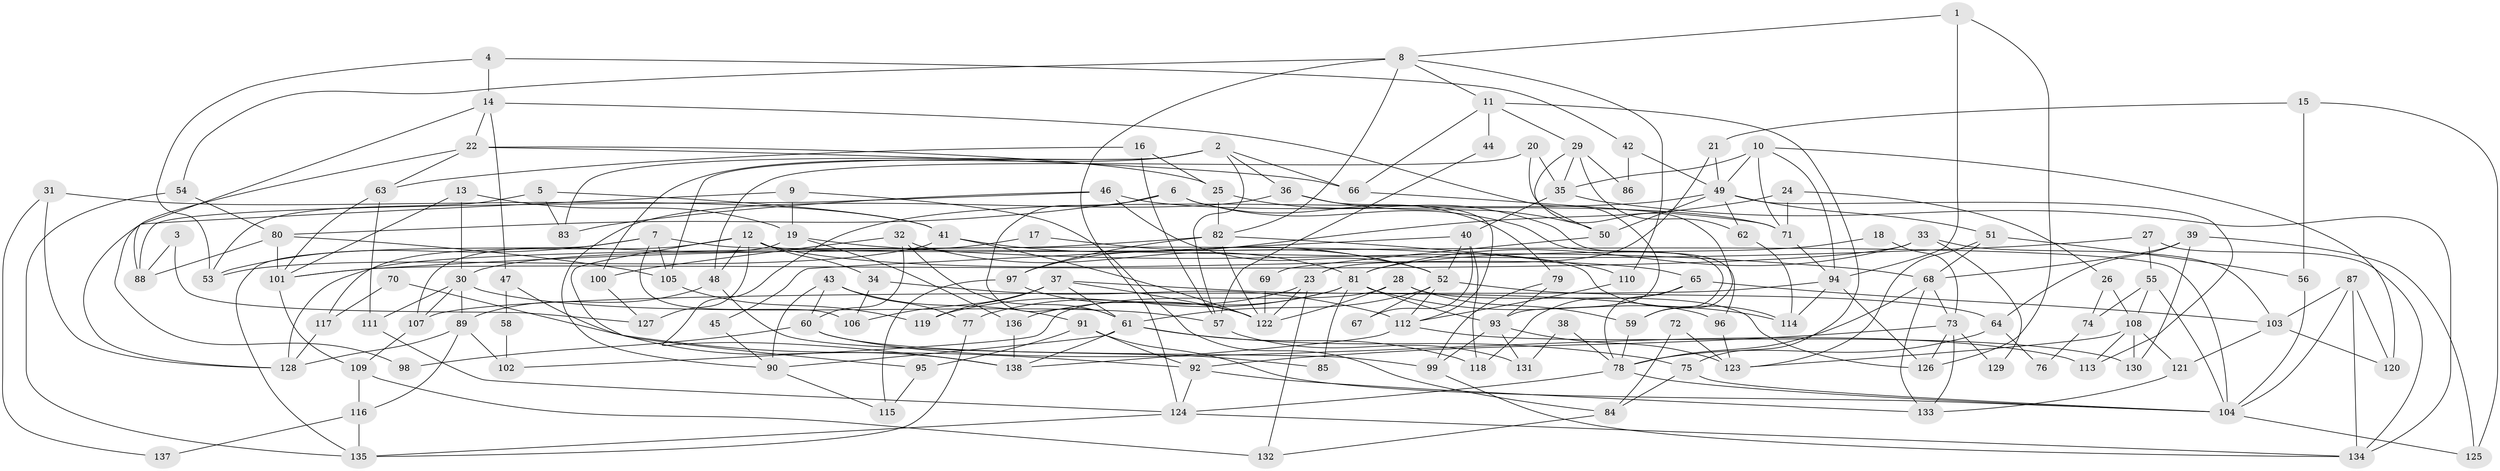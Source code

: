 // coarse degree distribution, {10: 0.03636363636363636, 15: 0.01818181818181818, 3: 0.12727272727272726, 20: 0.01818181818181818, 5: 0.2, 9: 0.07272727272727272, 8: 0.09090909090909091, 13: 0.01818181818181818, 4: 0.14545454545454545, 7: 0.05454545454545454, 6: 0.07272727272727272, 16: 0.01818181818181818, 14: 0.01818181818181818, 2: 0.07272727272727272, 11: 0.01818181818181818, 12: 0.01818181818181818}
// Generated by graph-tools (version 1.1) at 2025/18/03/04/25 18:18:30]
// undirected, 138 vertices, 276 edges
graph export_dot {
graph [start="1"]
  node [color=gray90,style=filled];
  1;
  2;
  3;
  4;
  5;
  6;
  7;
  8;
  9;
  10;
  11;
  12;
  13;
  14;
  15;
  16;
  17;
  18;
  19;
  20;
  21;
  22;
  23;
  24;
  25;
  26;
  27;
  28;
  29;
  30;
  31;
  32;
  33;
  34;
  35;
  36;
  37;
  38;
  39;
  40;
  41;
  42;
  43;
  44;
  45;
  46;
  47;
  48;
  49;
  50;
  51;
  52;
  53;
  54;
  55;
  56;
  57;
  58;
  59;
  60;
  61;
  62;
  63;
  64;
  65;
  66;
  67;
  68;
  69;
  70;
  71;
  72;
  73;
  74;
  75;
  76;
  77;
  78;
  79;
  80;
  81;
  82;
  83;
  84;
  85;
  86;
  87;
  88;
  89;
  90;
  91;
  92;
  93;
  94;
  95;
  96;
  97;
  98;
  99;
  100;
  101;
  102;
  103;
  104;
  105;
  106;
  107;
  108;
  109;
  110;
  111;
  112;
  113;
  114;
  115;
  116;
  117;
  118;
  119;
  120;
  121;
  122;
  123;
  124;
  125;
  126;
  127;
  128;
  129;
  130;
  131;
  132;
  133;
  134;
  135;
  136;
  137;
  138;
  1 -- 8;
  1 -- 94;
  1 -- 126;
  2 -- 36;
  2 -- 66;
  2 -- 57;
  2 -- 83;
  2 -- 100;
  2 -- 105;
  3 -- 127;
  3 -- 88;
  4 -- 14;
  4 -- 53;
  4 -- 42;
  5 -- 53;
  5 -- 83;
  5 -- 41;
  6 -- 59;
  6 -- 61;
  6 -- 79;
  6 -- 80;
  7 -- 105;
  7 -- 106;
  7 -- 53;
  7 -- 114;
  7 -- 135;
  8 -- 54;
  8 -- 124;
  8 -- 11;
  8 -- 82;
  8 -- 110;
  9 -- 84;
  9 -- 19;
  9 -- 128;
  10 -- 71;
  10 -- 120;
  10 -- 35;
  10 -- 49;
  10 -- 94;
  11 -- 75;
  11 -- 29;
  11 -- 44;
  11 -- 66;
  12 -- 65;
  12 -- 48;
  12 -- 34;
  12 -- 95;
  12 -- 104;
  12 -- 117;
  12 -- 127;
  13 -- 30;
  13 -- 19;
  13 -- 101;
  14 -- 93;
  14 -- 22;
  14 -- 47;
  14 -- 88;
  15 -- 125;
  15 -- 56;
  15 -- 21;
  16 -- 57;
  16 -- 25;
  16 -- 63;
  17 -- 52;
  17 -- 30;
  18 -- 81;
  18 -- 73;
  19 -- 68;
  19 -- 107;
  19 -- 136;
  20 -- 35;
  20 -- 59;
  20 -- 48;
  21 -- 49;
  21 -- 23;
  22 -- 63;
  22 -- 25;
  22 -- 66;
  22 -- 98;
  23 -- 77;
  23 -- 122;
  23 -- 132;
  24 -- 71;
  24 -- 97;
  24 -- 26;
  25 -- 82;
  25 -- 96;
  26 -- 108;
  26 -- 74;
  27 -- 134;
  27 -- 101;
  27 -- 55;
  28 -- 122;
  28 -- 126;
  28 -- 59;
  28 -- 102;
  29 -- 62;
  29 -- 35;
  29 -- 50;
  29 -- 86;
  30 -- 111;
  30 -- 89;
  30 -- 57;
  30 -- 107;
  31 -- 41;
  31 -- 128;
  31 -- 137;
  32 -- 81;
  32 -- 61;
  32 -- 60;
  32 -- 100;
  33 -- 81;
  33 -- 101;
  33 -- 103;
  33 -- 129;
  34 -- 112;
  34 -- 106;
  35 -- 40;
  35 -- 134;
  36 -- 50;
  36 -- 112;
  36 -- 90;
  37 -- 122;
  37 -- 61;
  37 -- 96;
  37 -- 106;
  37 -- 119;
  38 -- 78;
  38 -- 131;
  39 -- 64;
  39 -- 130;
  39 -- 68;
  39 -- 125;
  40 -- 52;
  40 -- 45;
  40 -- 67;
  40 -- 118;
  41 -- 122;
  41 -- 52;
  41 -- 53;
  42 -- 49;
  42 -- 86;
  43 -- 90;
  43 -- 91;
  43 -- 60;
  43 -- 77;
  44 -- 57;
  45 -- 90;
  46 -- 52;
  46 -- 71;
  46 -- 83;
  46 -- 88;
  47 -- 138;
  47 -- 58;
  48 -- 89;
  48 -- 99;
  49 -- 51;
  49 -- 50;
  49 -- 62;
  49 -- 113;
  49 -- 138;
  50 -- 69;
  51 -- 123;
  51 -- 68;
  51 -- 56;
  52 -- 112;
  52 -- 61;
  52 -- 64;
  52 -- 67;
  54 -- 80;
  54 -- 135;
  55 -- 104;
  55 -- 74;
  55 -- 108;
  56 -- 104;
  57 -- 131;
  58 -- 102;
  59 -- 78;
  60 -- 85;
  60 -- 98;
  60 -- 113;
  61 -- 118;
  61 -- 75;
  61 -- 90;
  61 -- 138;
  62 -- 114;
  63 -- 101;
  63 -- 111;
  64 -- 78;
  64 -- 76;
  65 -- 103;
  65 -- 78;
  65 -- 118;
  66 -- 71;
  68 -- 73;
  68 -- 78;
  68 -- 133;
  69 -- 122;
  70 -- 117;
  70 -- 92;
  71 -- 94;
  72 -- 84;
  72 -- 123;
  73 -- 92;
  73 -- 126;
  73 -- 129;
  73 -- 133;
  74 -- 76;
  75 -- 104;
  75 -- 84;
  77 -- 135;
  78 -- 104;
  78 -- 124;
  79 -- 93;
  79 -- 99;
  80 -- 88;
  80 -- 101;
  80 -- 105;
  81 -- 136;
  81 -- 119;
  81 -- 85;
  81 -- 93;
  81 -- 114;
  82 -- 122;
  82 -- 97;
  82 -- 110;
  82 -- 128;
  84 -- 132;
  87 -- 134;
  87 -- 103;
  87 -- 104;
  87 -- 120;
  89 -- 128;
  89 -- 116;
  89 -- 102;
  90 -- 115;
  91 -- 92;
  91 -- 104;
  91 -- 95;
  92 -- 124;
  92 -- 133;
  93 -- 99;
  93 -- 123;
  93 -- 131;
  94 -- 114;
  94 -- 107;
  94 -- 126;
  95 -- 115;
  96 -- 123;
  97 -- 115;
  97 -- 122;
  99 -- 134;
  100 -- 127;
  101 -- 109;
  103 -- 121;
  103 -- 120;
  104 -- 125;
  105 -- 119;
  107 -- 109;
  108 -- 113;
  108 -- 121;
  108 -- 123;
  108 -- 130;
  109 -- 116;
  109 -- 132;
  110 -- 112;
  111 -- 124;
  112 -- 138;
  112 -- 130;
  116 -- 135;
  116 -- 137;
  117 -- 128;
  121 -- 133;
  124 -- 134;
  124 -- 135;
  136 -- 138;
}
